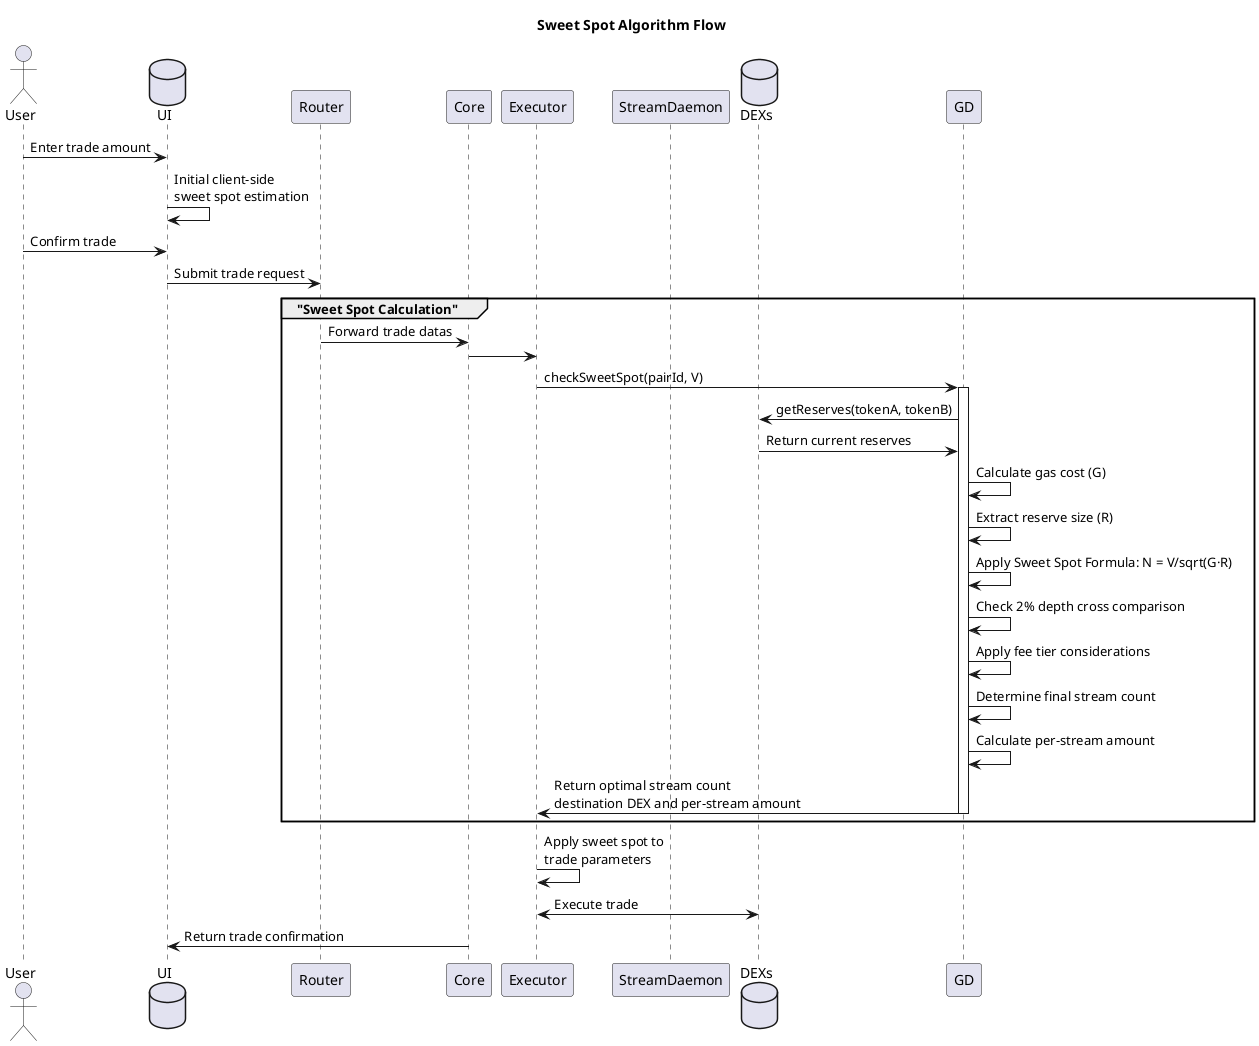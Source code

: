 @startuml SweetSpotAlgorithm
title Sweet Spot Algorithm Flow

actor User
database "UI" as UI
participant "Router" as R
participant "Core" as C
participant "Executor" as E
participant "StreamDaemon" as SD
database "DEXs" as DEX

' == Trade Input & Sweet Spot Calculation ==
User -> UI: Enter trade amount
UI -> UI: Initial client-side\nsweet spot estimation
User -> UI: Confirm trade
UI -> R: Submit trade request

group "Sweet Spot Calculation"
  R -> C: Forward trade datas
  C -> E: 
  E -> GD: checkSweetSpot(pairId, V)
  activate GD
  
  GD -> DEX: getReserves(tokenA, tokenB)
  DEX -> GD: Return current reserves
  GD -> GD: Calculate gas cost (G)
  GD -> GD: Extract reserve size (R)
  GD -> GD: Apply Sweet Spot Formula: N = V/sqrt(G·R)
  GD -> GD: Check 2% depth cross comparison
  GD -> GD: Apply fee tier considerations
  GD -> GD: Determine final stream count
  GD -> GD: Calculate per-stream amount
  
  GD -> E: Return optimal stream count\ndestination DEX and per-stream amount
  deactivate GD
end

' == Apply Sweet Spot to Trade ==
E -> E: Apply sweet spot to\ntrade parameters
E <-> DEX: Execute trade
C -> UI: Return trade confirmation

@enduml
